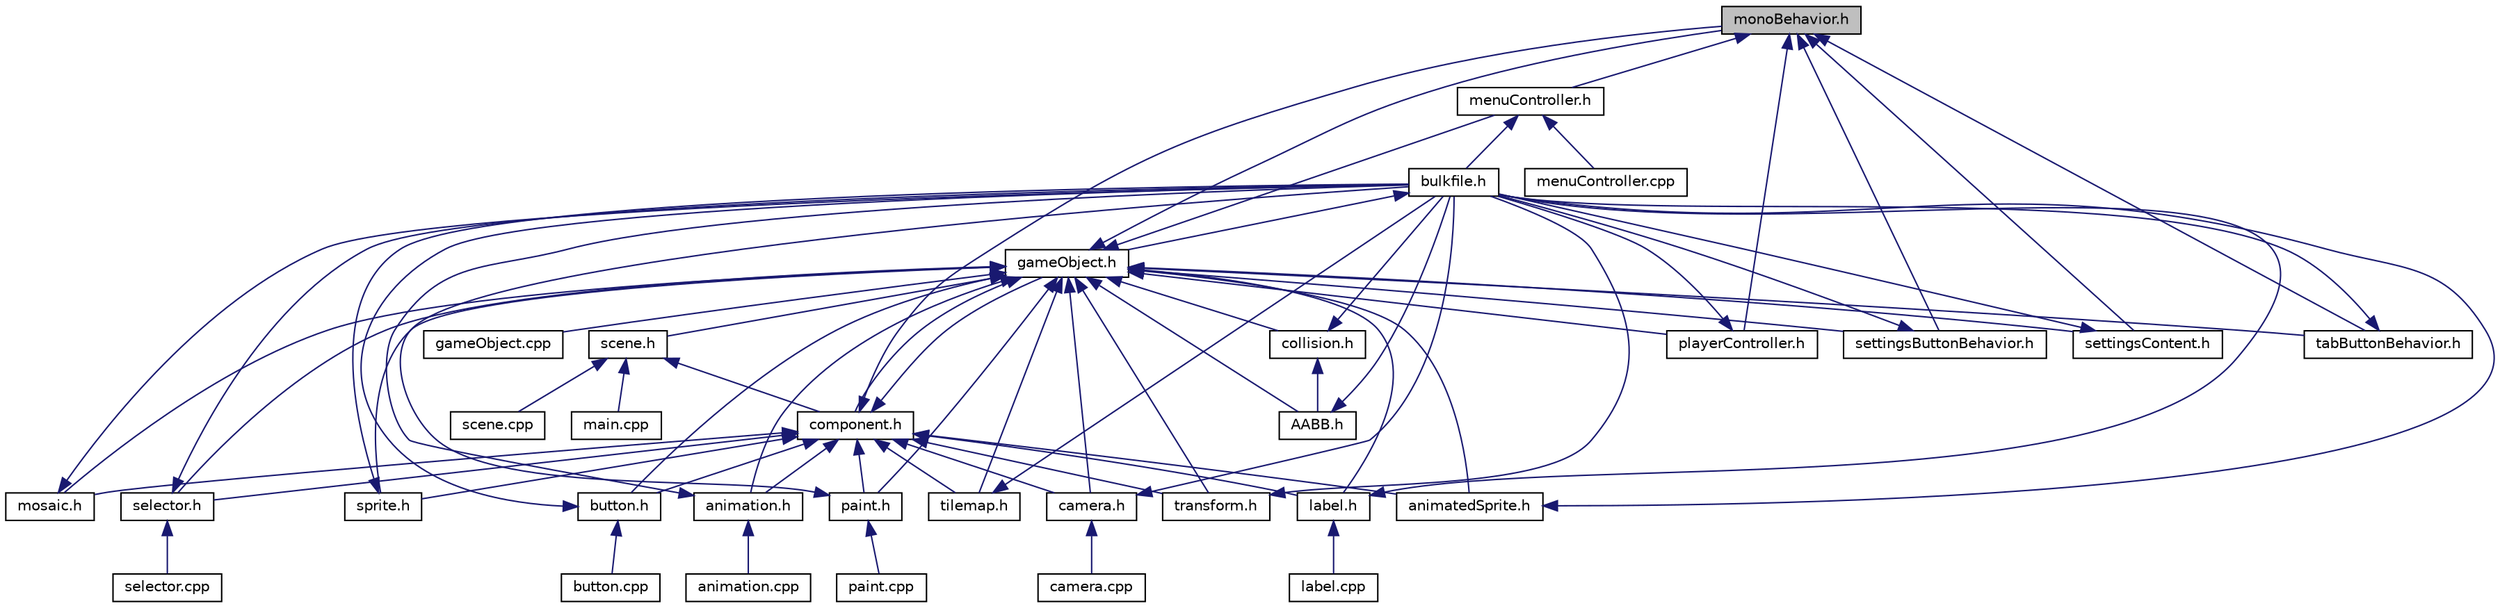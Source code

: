 digraph "monoBehavior.h"
{
 // LATEX_PDF_SIZE
  edge [fontname="Helvetica",fontsize="10",labelfontname="Helvetica",labelfontsize="10"];
  node [fontname="Helvetica",fontsize="10",shape=record];
  Node1 [label="monoBehavior.h",height=0.2,width=0.4,color="black", fillcolor="grey75", style="filled", fontcolor="black",tooltip=" "];
  Node1 -> Node2 [dir="back",color="midnightblue",fontsize="10",style="solid",fontname="Helvetica"];
  Node2 [label="menuController.h",height=0.2,width=0.4,color="black", fillcolor="white", style="filled",URL="$menu_controller_8h.html",tooltip=" "];
  Node2 -> Node3 [dir="back",color="midnightblue",fontsize="10",style="solid",fontname="Helvetica"];
  Node3 [label="bulkfile.h",height=0.2,width=0.4,color="black", fillcolor="white", style="filled",URL="$bulkfile_8h.html",tooltip=" "];
  Node3 -> Node4 [dir="back",color="midnightblue",fontsize="10",style="solid",fontname="Helvetica"];
  Node4 [label="gameObject.h",height=0.2,width=0.4,color="black", fillcolor="white", style="filled",URL="$game_object_8h.html",tooltip=" "];
  Node4 -> Node5 [dir="back",color="midnightblue",fontsize="10",style="solid",fontname="Helvetica"];
  Node5 [label="AABB.h",height=0.2,width=0.4,color="black", fillcolor="white", style="filled",URL="$_a_a_b_b_8h.html",tooltip=" "];
  Node5 -> Node3 [dir="back",color="midnightblue",fontsize="10",style="solid",fontname="Helvetica"];
  Node4 -> Node6 [dir="back",color="midnightblue",fontsize="10",style="solid",fontname="Helvetica"];
  Node6 [label="animatedSprite.h",height=0.2,width=0.4,color="black", fillcolor="white", style="filled",URL="$animated_sprite_8h.html",tooltip=" "];
  Node6 -> Node3 [dir="back",color="midnightblue",fontsize="10",style="solid",fontname="Helvetica"];
  Node4 -> Node7 [dir="back",color="midnightblue",fontsize="10",style="solid",fontname="Helvetica"];
  Node7 [label="animation.h",height=0.2,width=0.4,color="black", fillcolor="white", style="filled",URL="$animation_8h.html",tooltip=" "];
  Node7 -> Node8 [dir="back",color="midnightblue",fontsize="10",style="solid",fontname="Helvetica"];
  Node8 [label="animation.cpp",height=0.2,width=0.4,color="black", fillcolor="white", style="filled",URL="$animation_8cpp.html",tooltip=" "];
  Node7 -> Node3 [dir="back",color="midnightblue",fontsize="10",style="solid",fontname="Helvetica"];
  Node4 -> Node9 [dir="back",color="midnightblue",fontsize="10",style="solid",fontname="Helvetica"];
  Node9 [label="button.h",height=0.2,width=0.4,color="black", fillcolor="white", style="filled",URL="$button_8h.html",tooltip=" "];
  Node9 -> Node3 [dir="back",color="midnightblue",fontsize="10",style="solid",fontname="Helvetica"];
  Node9 -> Node10 [dir="back",color="midnightblue",fontsize="10",style="solid",fontname="Helvetica"];
  Node10 [label="button.cpp",height=0.2,width=0.4,color="black", fillcolor="white", style="filled",URL="$button_8cpp.html",tooltip=" "];
  Node4 -> Node11 [dir="back",color="midnightblue",fontsize="10",style="solid",fontname="Helvetica"];
  Node11 [label="camera.h",height=0.2,width=0.4,color="black", fillcolor="white", style="filled",URL="$camera_8h.html",tooltip=" "];
  Node11 -> Node3 [dir="back",color="midnightblue",fontsize="10",style="solid",fontname="Helvetica"];
  Node11 -> Node12 [dir="back",color="midnightblue",fontsize="10",style="solid",fontname="Helvetica"];
  Node12 [label="camera.cpp",height=0.2,width=0.4,color="black", fillcolor="white", style="filled",URL="$camera_8cpp.html",tooltip=" "];
  Node4 -> Node13 [dir="back",color="midnightblue",fontsize="10",style="solid",fontname="Helvetica"];
  Node13 [label="collision.h",height=0.2,width=0.4,color="black", fillcolor="white", style="filled",URL="$collision_8h.html",tooltip=" "];
  Node13 -> Node5 [dir="back",color="midnightblue",fontsize="10",style="solid",fontname="Helvetica"];
  Node13 -> Node3 [dir="back",color="midnightblue",fontsize="10",style="solid",fontname="Helvetica"];
  Node4 -> Node14 [dir="back",color="midnightblue",fontsize="10",style="solid",fontname="Helvetica"];
  Node14 [label="component.h",height=0.2,width=0.4,color="black", fillcolor="white", style="filled",URL="$component_8h.html",tooltip=" "];
  Node14 -> Node6 [dir="back",color="midnightblue",fontsize="10",style="solid",fontname="Helvetica"];
  Node14 -> Node7 [dir="back",color="midnightblue",fontsize="10",style="solid",fontname="Helvetica"];
  Node14 -> Node9 [dir="back",color="midnightblue",fontsize="10",style="solid",fontname="Helvetica"];
  Node14 -> Node11 [dir="back",color="midnightblue",fontsize="10",style="solid",fontname="Helvetica"];
  Node14 -> Node4 [dir="back",color="midnightblue",fontsize="10",style="solid",fontname="Helvetica"];
  Node14 -> Node15 [dir="back",color="midnightblue",fontsize="10",style="solid",fontname="Helvetica"];
  Node15 [label="label.h",height=0.2,width=0.4,color="black", fillcolor="white", style="filled",URL="$label_8h.html",tooltip=" "];
  Node15 -> Node3 [dir="back",color="midnightblue",fontsize="10",style="solid",fontname="Helvetica"];
  Node15 -> Node16 [dir="back",color="midnightblue",fontsize="10",style="solid",fontname="Helvetica"];
  Node16 [label="label.cpp",height=0.2,width=0.4,color="black", fillcolor="white", style="filled",URL="$label_8cpp.html",tooltip=" "];
  Node14 -> Node1 [dir="back",color="midnightblue",fontsize="10",style="solid",fontname="Helvetica"];
  Node14 -> Node17 [dir="back",color="midnightblue",fontsize="10",style="solid",fontname="Helvetica"];
  Node17 [label="mosaic.h",height=0.2,width=0.4,color="black", fillcolor="white", style="filled",URL="$mosaic_8h.html",tooltip=" "];
  Node17 -> Node3 [dir="back",color="midnightblue",fontsize="10",style="solid",fontname="Helvetica"];
  Node14 -> Node18 [dir="back",color="midnightblue",fontsize="10",style="solid",fontname="Helvetica"];
  Node18 [label="paint.h",height=0.2,width=0.4,color="black", fillcolor="white", style="filled",URL="$paint_8h.html",tooltip=" "];
  Node18 -> Node3 [dir="back",color="midnightblue",fontsize="10",style="solid",fontname="Helvetica"];
  Node18 -> Node19 [dir="back",color="midnightblue",fontsize="10",style="solid",fontname="Helvetica"];
  Node19 [label="paint.cpp",height=0.2,width=0.4,color="black", fillcolor="white", style="filled",URL="$paint_8cpp.html",tooltip=" "];
  Node14 -> Node20 [dir="back",color="midnightblue",fontsize="10",style="solid",fontname="Helvetica"];
  Node20 [label="selector.h",height=0.2,width=0.4,color="black", fillcolor="white", style="filled",URL="$selector_8h.html",tooltip=" "];
  Node20 -> Node3 [dir="back",color="midnightblue",fontsize="10",style="solid",fontname="Helvetica"];
  Node20 -> Node21 [dir="back",color="midnightblue",fontsize="10",style="solid",fontname="Helvetica"];
  Node21 [label="selector.cpp",height=0.2,width=0.4,color="black", fillcolor="white", style="filled",URL="$selector_8cpp.html",tooltip=" "];
  Node14 -> Node22 [dir="back",color="midnightblue",fontsize="10",style="solid",fontname="Helvetica"];
  Node22 [label="sprite.h",height=0.2,width=0.4,color="black", fillcolor="white", style="filled",URL="$sprite_8h.html",tooltip=" "];
  Node22 -> Node3 [dir="back",color="midnightblue",fontsize="10",style="solid",fontname="Helvetica"];
  Node14 -> Node23 [dir="back",color="midnightblue",fontsize="10",style="solid",fontname="Helvetica"];
  Node23 [label="tilemap.h",height=0.2,width=0.4,color="black", fillcolor="white", style="filled",URL="$tilemap_8h.html",tooltip=" "];
  Node23 -> Node3 [dir="back",color="midnightblue",fontsize="10",style="solid",fontname="Helvetica"];
  Node14 -> Node24 [dir="back",color="midnightblue",fontsize="10",style="solid",fontname="Helvetica"];
  Node24 [label="transform.h",height=0.2,width=0.4,color="black", fillcolor="white", style="filled",URL="$transform_8h.html",tooltip=" "];
  Node24 -> Node3 [dir="back",color="midnightblue",fontsize="10",style="solid",fontname="Helvetica"];
  Node4 -> Node25 [dir="back",color="midnightblue",fontsize="10",style="solid",fontname="Helvetica"];
  Node25 [label="gameObject.cpp",height=0.2,width=0.4,color="black", fillcolor="white", style="filled",URL="$game_object_8cpp.html",tooltip=" "];
  Node4 -> Node15 [dir="back",color="midnightblue",fontsize="10",style="solid",fontname="Helvetica"];
  Node4 -> Node2 [dir="back",color="midnightblue",fontsize="10",style="solid",fontname="Helvetica"];
  Node4 -> Node1 [dir="back",color="midnightblue",fontsize="10",style="solid",fontname="Helvetica"];
  Node4 -> Node17 [dir="back",color="midnightblue",fontsize="10",style="solid",fontname="Helvetica"];
  Node4 -> Node18 [dir="back",color="midnightblue",fontsize="10",style="solid",fontname="Helvetica"];
  Node4 -> Node26 [dir="back",color="midnightblue",fontsize="10",style="solid",fontname="Helvetica"];
  Node26 [label="playerController.h",height=0.2,width=0.4,color="black", fillcolor="white", style="filled",URL="$player_controller_8h.html",tooltip=" "];
  Node26 -> Node3 [dir="back",color="midnightblue",fontsize="10",style="solid",fontname="Helvetica"];
  Node4 -> Node27 [dir="back",color="midnightblue",fontsize="10",style="solid",fontname="Helvetica"];
  Node27 [label="scene.h",height=0.2,width=0.4,color="black", fillcolor="white", style="filled",URL="$scene_8h.html",tooltip=" "];
  Node27 -> Node14 [dir="back",color="midnightblue",fontsize="10",style="solid",fontname="Helvetica"];
  Node27 -> Node28 [dir="back",color="midnightblue",fontsize="10",style="solid",fontname="Helvetica"];
  Node28 [label="main.cpp",height=0.2,width=0.4,color="black", fillcolor="white", style="filled",URL="$main_8cpp.html",tooltip=" "];
  Node27 -> Node29 [dir="back",color="midnightblue",fontsize="10",style="solid",fontname="Helvetica"];
  Node29 [label="scene.cpp",height=0.2,width=0.4,color="black", fillcolor="white", style="filled",URL="$scene_8cpp.html",tooltip=" "];
  Node4 -> Node20 [dir="back",color="midnightblue",fontsize="10",style="solid",fontname="Helvetica"];
  Node4 -> Node30 [dir="back",color="midnightblue",fontsize="10",style="solid",fontname="Helvetica"];
  Node30 [label="settingsButtonBehavior.h",height=0.2,width=0.4,color="black", fillcolor="white", style="filled",URL="$settings_button_behavior_8h.html",tooltip=" "];
  Node30 -> Node3 [dir="back",color="midnightblue",fontsize="10",style="solid",fontname="Helvetica"];
  Node4 -> Node31 [dir="back",color="midnightblue",fontsize="10",style="solid",fontname="Helvetica"];
  Node31 [label="settingsContent.h",height=0.2,width=0.4,color="black", fillcolor="white", style="filled",URL="$settings_content_8h.html",tooltip=" "];
  Node31 -> Node3 [dir="back",color="midnightblue",fontsize="10",style="solid",fontname="Helvetica"];
  Node4 -> Node22 [dir="back",color="midnightblue",fontsize="10",style="solid",fontname="Helvetica"];
  Node4 -> Node32 [dir="back",color="midnightblue",fontsize="10",style="solid",fontname="Helvetica"];
  Node32 [label="tabButtonBehavior.h",height=0.2,width=0.4,color="black", fillcolor="white", style="filled",URL="$tab_button_behavior_8h.html",tooltip=" "];
  Node32 -> Node3 [dir="back",color="midnightblue",fontsize="10",style="solid",fontname="Helvetica"];
  Node4 -> Node23 [dir="back",color="midnightblue",fontsize="10",style="solid",fontname="Helvetica"];
  Node4 -> Node24 [dir="back",color="midnightblue",fontsize="10",style="solid",fontname="Helvetica"];
  Node2 -> Node33 [dir="back",color="midnightblue",fontsize="10",style="solid",fontname="Helvetica"];
  Node33 [label="menuController.cpp",height=0.2,width=0.4,color="black", fillcolor="white", style="filled",URL="$menu_controller_8cpp.html",tooltip=" "];
  Node1 -> Node26 [dir="back",color="midnightblue",fontsize="10",style="solid",fontname="Helvetica"];
  Node1 -> Node30 [dir="back",color="midnightblue",fontsize="10",style="solid",fontname="Helvetica"];
  Node1 -> Node31 [dir="back",color="midnightblue",fontsize="10",style="solid",fontname="Helvetica"];
  Node1 -> Node32 [dir="back",color="midnightblue",fontsize="10",style="solid",fontname="Helvetica"];
}
